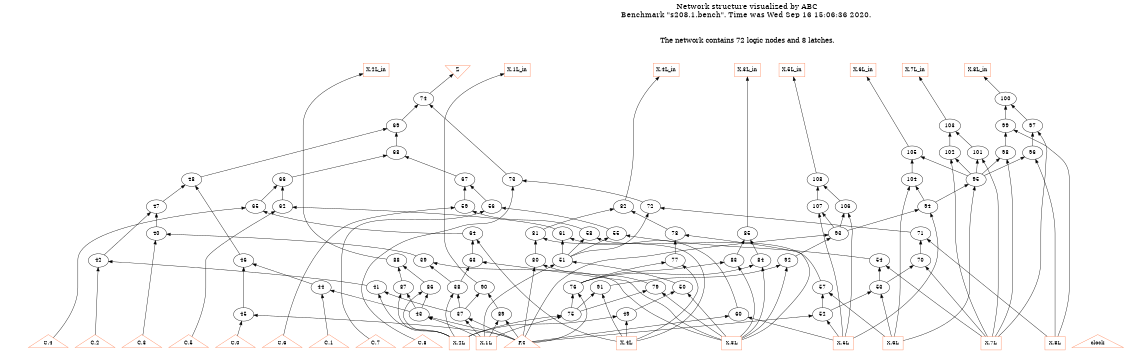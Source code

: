 # Network structure generated by ABC

digraph network {
size = "7.5,10";
center = true;
edge [dir = back];

{
  node [shape = plaintext];
  edge [style = invis];
  LevelTitle1 [label=""];
  LevelTitle2 [label=""];
  Level10 [label = ""];
  Level9 [label = ""];
  Level8 [label = ""];
  Level7 [label = ""];
  Level6 [label = ""];
  Level5 [label = ""];
  Level4 [label = ""];
  Level3 [label = ""];
  Level2 [label = ""];
  Level1 [label = ""];
  Level0 [label = ""];
  LevelTitle1 ->  LevelTitle2 ->  Level10 ->  Level9 ->  Level8 ->  Level7 ->  Level6 ->  Level5 ->  Level4 ->  Level3 ->  Level2 ->  Level1 ->  Level0;
}

{
  rank = same;
  LevelTitle1;
  title1 [shape=plaintext,
          fontsize=20,
          fontname = "Times-Roman",
          label="Network structure visualized by ABC\nBenchmark \"s208.1.bench\". Time was Wed Sep 16 15:06:36 2020. "
         ];
}

{
  rank = same;
  LevelTitle2;
  title2 [shape=plaintext,
          fontsize=18,
          fontname = "Times-Roman",
          label="The network contains 72 logic nodes and 8 latches.\n"
         ];
}

{
  rank = same;
  Level10;
  Node12 [label = "Z", shape = invtriangle, color = coral, fillcolor = coral];
  Node14 [label = "X.4L_in", shape = box, color = coral, fillcolor = coral];
  Node17 [label = "X.3L_in", shape = box, color = coral, fillcolor = coral];
  Node20 [label = "X.2L_in", shape = box, color = coral, fillcolor = coral];
  Node23 [label = "X.1L_in", shape = box, color = coral, fillcolor = coral];
  Node26 [label = "X.8L_in", shape = box, color = coral, fillcolor = coral];
  Node29 [label = "X.7L_in", shape = box, color = coral, fillcolor = coral];
  Node32 [label = "X.6L_in", shape = box, color = coral, fillcolor = coral];
  Node35 [label = "X.5L_in", shape = box, color = coral, fillcolor = coral];
}

{
  rank = same;
  Level9;
  Node74 [label = "74\n", shape = ellipse];
  Node100 [label = "100\n", shape = ellipse];
}

{
  rank = same;
  Level8;
  Node69 [label = "69\n", shape = ellipse];
  Node97 [label = "97\n", shape = ellipse];
  Node99 [label = "99\n", shape = ellipse];
  Node103 [label = "103\n", shape = ellipse];
}

{
  rank = same;
  Level7;
  Node68 [label = "68\n", shape = ellipse];
  Node96 [label = "96\n", shape = ellipse];
  Node98 [label = "98\n", shape = ellipse];
  Node101 [label = "101\n", shape = ellipse];
  Node102 [label = "102\n", shape = ellipse];
  Node105 [label = "105\n", shape = ellipse];
}

{
  rank = same;
  Level6;
  Node48 [label = "48\n", shape = ellipse];
  Node66 [label = "66\n", shape = ellipse];
  Node67 [label = "67\n", shape = ellipse];
  Node73 [label = "73\n", shape = ellipse];
  Node95 [label = "95\n", shape = ellipse];
  Node104 [label = "104\n", shape = ellipse];
  Node108 [label = "108\n", shape = ellipse];
}

{
  rank = same;
  Level5;
  Node47 [label = "47\n", shape = ellipse];
  Node56 [label = "56\n", shape = ellipse];
  Node59 [label = "59\n", shape = ellipse];
  Node62 [label = "62\n", shape = ellipse];
  Node65 [label = "65\n", shape = ellipse];
  Node72 [label = "72\n", shape = ellipse];
  Node82 [label = "82\n", shape = ellipse];
  Node94 [label = "94\n", shape = ellipse];
  Node106 [label = "106\n", shape = ellipse];
  Node107 [label = "107\n", shape = ellipse];
}

{
  rank = same;
  Level4;
  Node40 [label = "40\n", shape = ellipse];
  Node55 [label = "55\n", shape = ellipse];
  Node58 [label = "58\n", shape = ellipse];
  Node61 [label = "61\n", shape = ellipse];
  Node64 [label = "64\n", shape = ellipse];
  Node71 [label = "71\n", shape = ellipse];
  Node78 [label = "78\n", shape = ellipse];
  Node81 [label = "81\n", shape = ellipse];
  Node85 [label = "85\n", shape = ellipse];
  Node93 [label = "93\n", shape = ellipse];
}

{
  rank = same;
  Level3;
  Node39 [label = "39\n", shape = ellipse];
  Node42 [label = "42\n", shape = ellipse];
  Node46 [label = "46\n", shape = ellipse];
  Node51 [label = "51\n", shape = ellipse];
  Node54 [label = "54\n", shape = ellipse];
  Node63 [label = "63\n", shape = ellipse];
  Node70 [label = "70\n", shape = ellipse];
  Node77 [label = "77\n", shape = ellipse];
  Node80 [label = "80\n", shape = ellipse];
  Node83 [label = "83\n", shape = ellipse];
  Node84 [label = "84\n", shape = ellipse];
  Node88 [label = "88\n", shape = ellipse];
  Node92 [label = "92\n", shape = ellipse];
}

{
  rank = same;
  Level2;
  Node38 [label = "38\n", shape = ellipse];
  Node41 [label = "41\n", shape = ellipse];
  Node44 [label = "44\n", shape = ellipse];
  Node50 [label = "50\n", shape = ellipse];
  Node53 [label = "53\n", shape = ellipse];
  Node57 [label = "57\n", shape = ellipse];
  Node76 [label = "76\n", shape = ellipse];
  Node79 [label = "79\n", shape = ellipse];
  Node86 [label = "86\n", shape = ellipse];
  Node87 [label = "87\n", shape = ellipse];
  Node90 [label = "90\n", shape = ellipse];
  Node91 [label = "91\n", shape = ellipse];
}

{
  rank = same;
  Level1;
  Node37 [label = "37\n", shape = ellipse];
  Node43 [label = "43\n", shape = ellipse];
  Node45 [label = "45\n", shape = ellipse];
  Node49 [label = "49\n", shape = ellipse];
  Node52 [label = "52\n", shape = ellipse];
  Node60 [label = "60\n", shape = ellipse];
  Node75 [label = "75\n", shape = ellipse];
  Node89 [label = "89\n", shape = ellipse];
}

{
  rank = same;
  Level0;
  Node1 [label = "clock", shape = triangle, color = coral, fillcolor = coral];
  Node2 [label = "P.0", shape = triangle, color = coral, fillcolor = coral];
  Node3 [label = "C.8", shape = triangle, color = coral, fillcolor = coral];
  Node4 [label = "C.7", shape = triangle, color = coral, fillcolor = coral];
  Node5 [label = "C.6", shape = triangle, color = coral, fillcolor = coral];
  Node6 [label = "C.5", shape = triangle, color = coral, fillcolor = coral];
  Node7 [label = "C.4", shape = triangle, color = coral, fillcolor = coral];
  Node8 [label = "C.3", shape = triangle, color = coral, fillcolor = coral];
  Node9 [label = "C.2", shape = triangle, color = coral, fillcolor = coral];
  Node10 [label = "C.1", shape = triangle, color = coral, fillcolor = coral];
  Node11 [label = "C.0", shape = triangle, color = coral, fillcolor = coral];
  Node15 [label = "X.4L", shape = box, color = coral, fillcolor = coral];
  Node18 [label = "X.3L", shape = box, color = coral, fillcolor = coral];
  Node21 [label = "X.2L", shape = box, color = coral, fillcolor = coral];
  Node24 [label = "X.1L", shape = box, color = coral, fillcolor = coral];
  Node27 [label = "X.8L", shape = box, color = coral, fillcolor = coral];
  Node30 [label = "X.7L", shape = box, color = coral, fillcolor = coral];
  Node33 [label = "X.6L", shape = box, color = coral, fillcolor = coral];
  Node36 [label = "X.5L", shape = box, color = coral, fillcolor = coral];
}

title1 -> title2 [style = invis];
title2 -> Node12 [style = invis];
title2 -> Node14 [style = invis];
title2 -> Node17 [style = invis];
title2 -> Node20 [style = invis];
title2 -> Node23 [style = invis];
title2 -> Node26 [style = invis];
title2 -> Node29 [style = invis];
title2 -> Node32 [style = invis];
title2 -> Node35 [style = invis];
Node12 -> Node74 [style = solid];
Node14 -> Node82 [style = solid];
Node17 -> Node85 [style = solid];
Node20 -> Node88 [style = solid];
Node23 -> Node90 [style = solid];
Node26 -> Node100 [style = solid];
Node29 -> Node103 [style = solid];
Node32 -> Node105 [style = solid];
Node35 -> Node108 [style = solid];
Node37 -> Node2 [style = solid];
Node37 -> Node24 [style = solid];
Node38 -> Node21 [style = solid];
Node38 -> Node37 [style = solid];
Node39 -> Node18 [style = solid];
Node39 -> Node38 [style = solid];
Node40 -> Node8 [style = solid];
Node40 -> Node39 [style = solid];
Node41 -> Node21 [style = solid];
Node41 -> Node37 [style = solid];
Node42 -> Node9 [style = solid];
Node42 -> Node41 [style = solid];
Node43 -> Node2 [style = solid];
Node43 -> Node24 [style = solid];
Node44 -> Node10 [style = solid];
Node44 -> Node43 [style = solid];
Node45 -> Node2 [style = solid];
Node45 -> Node11 [style = solid];
Node46 -> Node44 [style = solid];
Node46 -> Node45 [style = solid];
Node47 -> Node40 [style = solid];
Node47 -> Node42 [style = solid];
Node48 -> Node46 [style = solid];
Node48 -> Node47 [style = solid];
Node49 -> Node15 [style = solid];
Node49 -> Node21 [style = solid];
Node50 -> Node18 [style = solid];
Node50 -> Node49 [style = solid];
Node51 -> Node24 [style = solid];
Node51 -> Node50 [style = solid];
Node52 -> Node2 [style = solid];
Node52 -> Node36 [style = solid];
Node53 -> Node33 [style = solid];
Node53 -> Node52 [style = solid];
Node54 -> Node30 [style = solid];
Node54 -> Node53 [style = solid];
Node55 -> Node51 [style = solid];
Node55 -> Node54 [style = solid];
Node56 -> Node4 [style = solid];
Node56 -> Node55 [style = solid];
Node57 -> Node33 [style = solid];
Node57 -> Node52 [style = solid];
Node58 -> Node51 [style = solid];
Node58 -> Node57 [style = solid];
Node59 -> Node5 [style = solid];
Node59 -> Node58 [style = solid];
Node60 -> Node2 [style = solid];
Node60 -> Node36 [style = solid];
Node61 -> Node51 [style = solid];
Node61 -> Node60 [style = solid];
Node62 -> Node6 [style = solid];
Node62 -> Node61 [style = solid];
Node63 -> Node18 [style = solid];
Node63 -> Node38 [style = solid];
Node64 -> Node15 [style = solid];
Node64 -> Node63 [style = solid];
Node65 -> Node7 [style = solid];
Node65 -> Node64 [style = solid];
Node66 -> Node62 [style = solid];
Node66 -> Node65 [style = solid];
Node67 -> Node56 [style = solid];
Node67 -> Node59 [style = solid];
Node68 -> Node66 [style = solid];
Node68 -> Node67 [style = solid];
Node69 -> Node48 [style = solid];
Node69 -> Node68 [style = solid];
Node70 -> Node30 [style = solid];
Node70 -> Node53 [style = solid];
Node71 -> Node27 [style = solid];
Node71 -> Node70 [style = solid];
Node72 -> Node51 [style = solid];
Node72 -> Node71 [style = solid];
Node73 -> Node3 [style = solid];
Node73 -> Node72 [style = solid];
Node74 -> Node69 [style = solid];
Node74 -> Node73 [style = solid];
Node75 -> Node21 [style = solid];
Node75 -> Node24 [style = solid];
Node76 -> Node2 [style = solid];
Node76 -> Node75 [style = solid];
Node77 -> Node15 [style = solid];
Node77 -> Node76 [style = solid];
Node78 -> Node18 [style = solid];
Node78 -> Node77 [style = solid];
Node79 -> Node18 [style = solid];
Node79 -> Node75 [style = solid];
Node80 -> Node2 [style = solid];
Node80 -> Node79 [style = solid];
Node81 -> Node15 [style = solid];
Node81 -> Node80 [style = solid];
Node82 -> Node78 [style = solid];
Node82 -> Node81 [style = solid];
Node83 -> Node18 [style = solid];
Node83 -> Node76 [style = solid];
Node84 -> Node18 [style = solid];
Node84 -> Node76 [style = solid];
Node85 -> Node83 [style = solid];
Node85 -> Node84 [style = solid];
Node86 -> Node21 [style = solid];
Node86 -> Node43 [style = solid];
Node87 -> Node21 [style = solid];
Node87 -> Node43 [style = solid];
Node88 -> Node86 [style = solid];
Node88 -> Node87 [style = solid];
Node89 -> Node2 [style = solid];
Node89 -> Node24 [style = solid];
Node90 -> Node37 [style = solid];
Node90 -> Node89 [style = solid];
Node91 -> Node15 [style = solid];
Node91 -> Node75 [style = solid];
Node92 -> Node18 [style = solid];
Node92 -> Node91 [style = solid];
Node93 -> Node2 [style = solid];
Node93 -> Node92 [style = solid];
Node94 -> Node36 [style = solid];
Node94 -> Node93 [style = solid];
Node95 -> Node33 [style = solid];
Node95 -> Node94 [style = solid];
Node96 -> Node27 [style = solid];
Node96 -> Node95 [style = solid];
Node97 -> Node30 [style = solid];
Node97 -> Node96 [style = solid];
Node98 -> Node30 [style = solid];
Node98 -> Node95 [style = solid];
Node99 -> Node27 [style = solid];
Node99 -> Node98 [style = solid];
Node100 -> Node97 [style = solid];
Node100 -> Node99 [style = solid];
Node101 -> Node30 [style = solid];
Node101 -> Node95 [style = solid];
Node102 -> Node30 [style = solid];
Node102 -> Node95 [style = solid];
Node103 -> Node101 [style = solid];
Node103 -> Node102 [style = solid];
Node104 -> Node33 [style = solid];
Node104 -> Node94 [style = solid];
Node105 -> Node95 [style = solid];
Node105 -> Node104 [style = solid];
Node106 -> Node36 [style = solid];
Node106 -> Node93 [style = solid];
Node107 -> Node36 [style = solid];
Node107 -> Node93 [style = solid];
Node108 -> Node106 [style = solid];
Node108 -> Node107 [style = solid];
}

